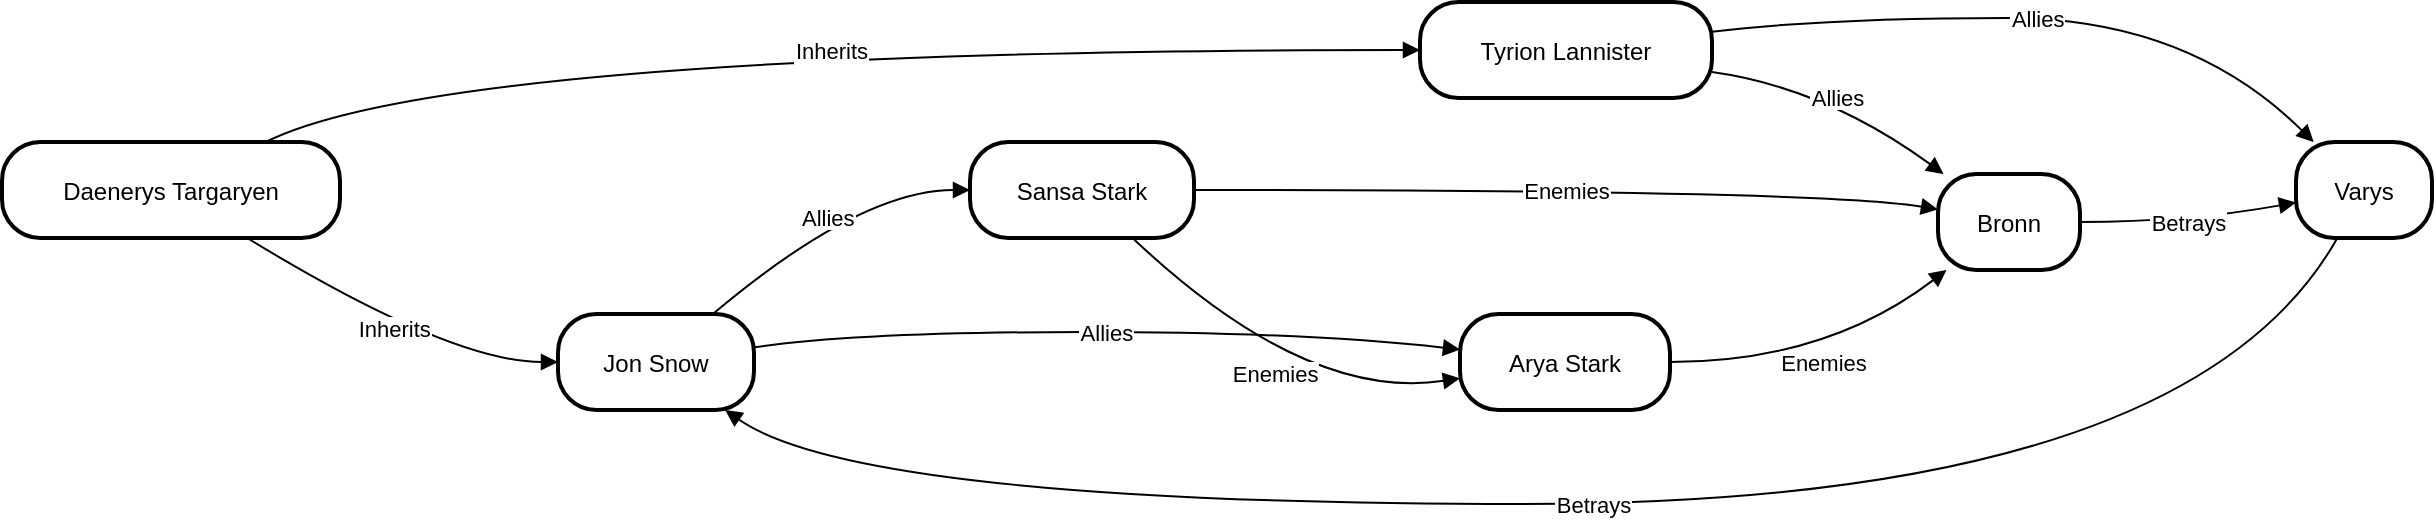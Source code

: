 <mxfile version="24.8.0">
  <diagram name="Page-1" id="bAW9ZoD-qUe8P30ICWJ8">
    <mxGraphModel>
      <root>
        <mxCell id="0" />
        <mxCell id="1" parent="0" />
        <mxCell id="2" value="Daenerys Targaryen" style="rounded=1;arcSize=40;strokeWidth=2" vertex="1" parent="1">
          <mxGeometry x="8" y="81" width="169" height="48" as="geometry" />
        </mxCell>
        <mxCell id="3" value="Jon Snow" style="rounded=1;arcSize=40;strokeWidth=2" vertex="1" parent="1">
          <mxGeometry x="286" y="167" width="98" height="48" as="geometry" />
        </mxCell>
        <mxCell id="4" value="Tyrion Lannister" style="rounded=1;arcSize=40;strokeWidth=2" vertex="1" parent="1">
          <mxGeometry x="717" y="11" width="146" height="48" as="geometry" />
        </mxCell>
        <mxCell id="5" value="Sansa Stark" style="rounded=1;arcSize=40;strokeWidth=2" vertex="1" parent="1">
          <mxGeometry x="492" y="81" width="112" height="48" as="geometry" />
        </mxCell>
        <mxCell id="6" value="Arya Stark" style="rounded=1;arcSize=40;strokeWidth=2" vertex="1" parent="1">
          <mxGeometry x="737" y="167" width="105" height="48" as="geometry" />
        </mxCell>
        <mxCell id="7" value="Bronn" style="rounded=1;arcSize=40;strokeWidth=2" vertex="1" parent="1">
          <mxGeometry x="976" y="97" width="71" height="48" as="geometry" />
        </mxCell>
        <mxCell id="8" value="Varys" style="rounded=1;arcSize=40;strokeWidth=2" vertex="1" parent="1">
          <mxGeometry x="1155" y="81" width="68" height="48" as="geometry" />
        </mxCell>
        <mxCell id="9" value="Inherits" style="curved=1;startArrow=none;endArrow=block;exitX=0.73;exitY=1.01;entryX=0;entryY=0.5;" edge="1" parent="1" source="2" target="3">
          <mxGeometry relative="1" as="geometry">
            <Array as="points">
              <mxPoint x="232" y="191" />
            </Array>
          </mxGeometry>
        </mxCell>
        <mxCell id="10" value="Inherits" style="curved=1;startArrow=none;endArrow=block;exitX=0.78;exitY=0;entryX=0;entryY=0.5;" edge="1" parent="1" source="2" target="4">
          <mxGeometry relative="1" as="geometry">
            <Array as="points">
              <mxPoint x="232" y="35" />
            </Array>
          </mxGeometry>
        </mxCell>
        <mxCell id="11" value="Allies" style="curved=1;startArrow=none;endArrow=block;exitX=0.79;exitY=0;entryX=0;entryY=0.5;" edge="1" parent="1" source="3" target="5">
          <mxGeometry relative="1" as="geometry">
            <Array as="points">
              <mxPoint x="437" y="105" />
            </Array>
          </mxGeometry>
        </mxCell>
        <mxCell id="12" value="Allies" style="curved=1;startArrow=none;endArrow=block;exitX=0.99;exitY=0.35;entryX=0;entryY=0.37;" edge="1" parent="1" source="3" target="6">
          <mxGeometry relative="1" as="geometry">
            <Array as="points">
              <mxPoint x="437" y="176" />
              <mxPoint x="660" y="176" />
            </Array>
          </mxGeometry>
        </mxCell>
        <mxCell id="13" value="Allies" style="curved=1;startArrow=none;endArrow=block;exitX=1;exitY=0.73;entryX=0.03;entryY=-0.01;" edge="1" parent="1" source="4" target="7">
          <mxGeometry relative="1" as="geometry">
            <Array as="points">
              <mxPoint x="920" y="54" />
            </Array>
          </mxGeometry>
        </mxCell>
        <mxCell id="14" value="Allies" style="curved=1;startArrow=none;endArrow=block;exitX=1;exitY=0.31;entryX=0.13;entryY=0;" edge="1" parent="1" source="4" target="8">
          <mxGeometry relative="1" as="geometry">
            <Array as="points">
              <mxPoint x="920" y="19" />
              <mxPoint x="1101" y="19" />
            </Array>
          </mxGeometry>
        </mxCell>
        <mxCell id="15" value="Enemies" style="curved=1;startArrow=none;endArrow=block;exitX=0.73;exitY=1.01;entryX=0;entryY=0.67;" edge="1" parent="1" source="5" target="6">
          <mxGeometry relative="1" as="geometry">
            <Array as="points">
              <mxPoint x="660" y="211" />
            </Array>
          </mxGeometry>
        </mxCell>
        <mxCell id="16" value="Enemies" style="curved=1;startArrow=none;endArrow=block;exitX=1;exitY=0.5;entryX=0;entryY=0.37;" edge="1" parent="1" source="5" target="7">
          <mxGeometry relative="1" as="geometry">
            <Array as="points">
              <mxPoint x="920" y="105" />
            </Array>
          </mxGeometry>
        </mxCell>
        <mxCell id="17" value="Enemies" style="curved=1;startArrow=none;endArrow=block;exitX=1;exitY=0.5;entryX=0.06;entryY=1;" edge="1" parent="1" source="6" target="7">
          <mxGeometry relative="1" as="geometry">
            <Array as="points">
              <mxPoint x="920" y="191" />
            </Array>
          </mxGeometry>
        </mxCell>
        <mxCell id="18" value="Betrays" style="curved=1;startArrow=none;endArrow=block;exitX=1.01;exitY=0.5;entryX=0;entryY=0.63;" edge="1" parent="1" source="7" target="8">
          <mxGeometry relative="1" as="geometry">
            <Array as="points">
              <mxPoint x="1101" y="121" />
            </Array>
          </mxGeometry>
        </mxCell>
        <mxCell id="19" value="Betrays" style="curved=1;startArrow=none;endArrow=block;exitX=0.3;exitY=1.01;entryX=0.86;entryY=1.01;" edge="1" parent="1" source="8" target="3">
          <mxGeometry relative="1" as="geometry">
            <Array as="points">
              <mxPoint x="1101" y="262" />
              <mxPoint x="437" y="262" />
            </Array>
          </mxGeometry>
        </mxCell>
      </root>
    </mxGraphModel>
  </diagram>
</mxfile>
